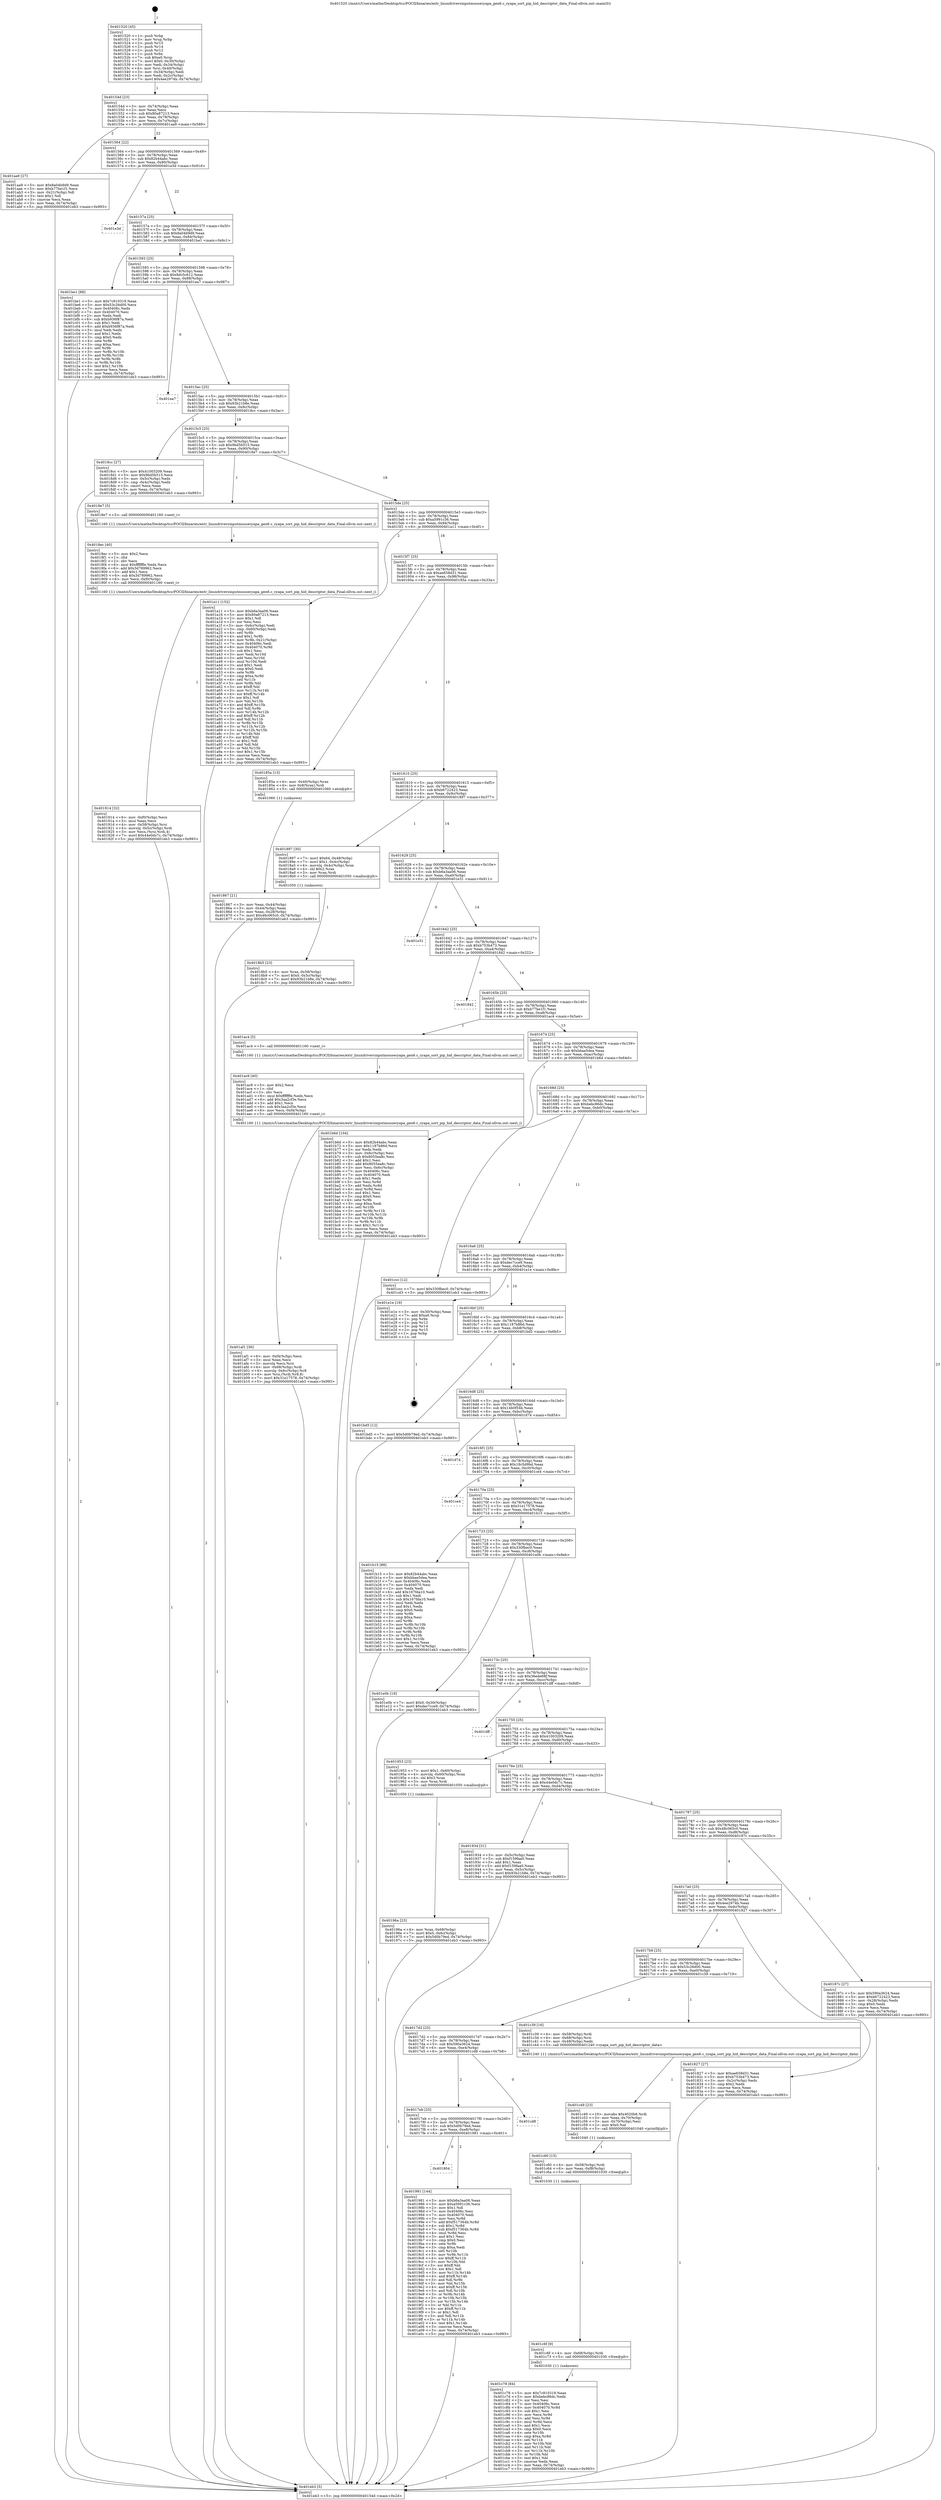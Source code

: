 digraph "0x401520" {
  label = "0x401520 (/mnt/c/Users/mathe/Desktop/tcc/POCII/binaries/extr_linuxdriversinputmousecyapa_gen6.c_cyapa_sort_pip_hid_descriptor_data_Final-ollvm.out::main(0))"
  labelloc = "t"
  node[shape=record]

  Entry [label="",width=0.3,height=0.3,shape=circle,fillcolor=black,style=filled]
  "0x40154d" [label="{
     0x40154d [23]\l
     | [instrs]\l
     &nbsp;&nbsp;0x40154d \<+3\>: mov -0x74(%rbp),%eax\l
     &nbsp;&nbsp;0x401550 \<+2\>: mov %eax,%ecx\l
     &nbsp;&nbsp;0x401552 \<+6\>: sub $0x80a87213,%ecx\l
     &nbsp;&nbsp;0x401558 \<+3\>: mov %eax,-0x78(%rbp)\l
     &nbsp;&nbsp;0x40155b \<+3\>: mov %ecx,-0x7c(%rbp)\l
     &nbsp;&nbsp;0x40155e \<+6\>: je 0000000000401aa9 \<main+0x589\>\l
  }"]
  "0x401aa9" [label="{
     0x401aa9 [27]\l
     | [instrs]\l
     &nbsp;&nbsp;0x401aa9 \<+5\>: mov $0x8a04b9d9,%eax\l
     &nbsp;&nbsp;0x401aae \<+5\>: mov $0xb77be1f1,%ecx\l
     &nbsp;&nbsp;0x401ab3 \<+3\>: mov -0x21(%rbp),%dl\l
     &nbsp;&nbsp;0x401ab6 \<+3\>: test $0x1,%dl\l
     &nbsp;&nbsp;0x401ab9 \<+3\>: cmovne %ecx,%eax\l
     &nbsp;&nbsp;0x401abc \<+3\>: mov %eax,-0x74(%rbp)\l
     &nbsp;&nbsp;0x401abf \<+5\>: jmp 0000000000401eb3 \<main+0x993\>\l
  }"]
  "0x401564" [label="{
     0x401564 [22]\l
     | [instrs]\l
     &nbsp;&nbsp;0x401564 \<+5\>: jmp 0000000000401569 \<main+0x49\>\l
     &nbsp;&nbsp;0x401569 \<+3\>: mov -0x78(%rbp),%eax\l
     &nbsp;&nbsp;0x40156c \<+5\>: sub $0x82b44abc,%eax\l
     &nbsp;&nbsp;0x401571 \<+3\>: mov %eax,-0x80(%rbp)\l
     &nbsp;&nbsp;0x401574 \<+6\>: je 0000000000401e3d \<main+0x91d\>\l
  }"]
  Exit [label="",width=0.3,height=0.3,shape=circle,fillcolor=black,style=filled,peripheries=2]
  "0x401e3d" [label="{
     0x401e3d\l
  }", style=dashed]
  "0x40157a" [label="{
     0x40157a [25]\l
     | [instrs]\l
     &nbsp;&nbsp;0x40157a \<+5\>: jmp 000000000040157f \<main+0x5f\>\l
     &nbsp;&nbsp;0x40157f \<+3\>: mov -0x78(%rbp),%eax\l
     &nbsp;&nbsp;0x401582 \<+5\>: sub $0x8a04b9d9,%eax\l
     &nbsp;&nbsp;0x401587 \<+6\>: mov %eax,-0x84(%rbp)\l
     &nbsp;&nbsp;0x40158d \<+6\>: je 0000000000401be1 \<main+0x6c1\>\l
  }"]
  "0x401c78" [label="{
     0x401c78 [84]\l
     | [instrs]\l
     &nbsp;&nbsp;0x401c78 \<+5\>: mov $0x7c910319,%eax\l
     &nbsp;&nbsp;0x401c7d \<+5\>: mov $0xbebc86dc,%edx\l
     &nbsp;&nbsp;0x401c82 \<+2\>: xor %esi,%esi\l
     &nbsp;&nbsp;0x401c84 \<+7\>: mov 0x40406c,%ecx\l
     &nbsp;&nbsp;0x401c8b \<+8\>: mov 0x404070,%r8d\l
     &nbsp;&nbsp;0x401c93 \<+3\>: sub $0x1,%esi\l
     &nbsp;&nbsp;0x401c96 \<+3\>: mov %ecx,%r9d\l
     &nbsp;&nbsp;0x401c99 \<+3\>: add %esi,%r9d\l
     &nbsp;&nbsp;0x401c9c \<+4\>: imul %r9d,%ecx\l
     &nbsp;&nbsp;0x401ca0 \<+3\>: and $0x1,%ecx\l
     &nbsp;&nbsp;0x401ca3 \<+3\>: cmp $0x0,%ecx\l
     &nbsp;&nbsp;0x401ca6 \<+4\>: sete %r10b\l
     &nbsp;&nbsp;0x401caa \<+4\>: cmp $0xa,%r8d\l
     &nbsp;&nbsp;0x401cae \<+4\>: setl %r11b\l
     &nbsp;&nbsp;0x401cb2 \<+3\>: mov %r10b,%bl\l
     &nbsp;&nbsp;0x401cb5 \<+3\>: and %r11b,%bl\l
     &nbsp;&nbsp;0x401cb8 \<+3\>: xor %r11b,%r10b\l
     &nbsp;&nbsp;0x401cbb \<+3\>: or %r10b,%bl\l
     &nbsp;&nbsp;0x401cbe \<+3\>: test $0x1,%bl\l
     &nbsp;&nbsp;0x401cc1 \<+3\>: cmovne %edx,%eax\l
     &nbsp;&nbsp;0x401cc4 \<+3\>: mov %eax,-0x74(%rbp)\l
     &nbsp;&nbsp;0x401cc7 \<+5\>: jmp 0000000000401eb3 \<main+0x993\>\l
  }"]
  "0x401be1" [label="{
     0x401be1 [88]\l
     | [instrs]\l
     &nbsp;&nbsp;0x401be1 \<+5\>: mov $0x7c910319,%eax\l
     &nbsp;&nbsp;0x401be6 \<+5\>: mov $0x53c26d00,%ecx\l
     &nbsp;&nbsp;0x401beb \<+7\>: mov 0x40406c,%edx\l
     &nbsp;&nbsp;0x401bf2 \<+7\>: mov 0x404070,%esi\l
     &nbsp;&nbsp;0x401bf9 \<+2\>: mov %edx,%edi\l
     &nbsp;&nbsp;0x401bfb \<+6\>: sub $0xb936f87a,%edi\l
     &nbsp;&nbsp;0x401c01 \<+3\>: sub $0x1,%edi\l
     &nbsp;&nbsp;0x401c04 \<+6\>: add $0xb936f87a,%edi\l
     &nbsp;&nbsp;0x401c0a \<+3\>: imul %edi,%edx\l
     &nbsp;&nbsp;0x401c0d \<+3\>: and $0x1,%edx\l
     &nbsp;&nbsp;0x401c10 \<+3\>: cmp $0x0,%edx\l
     &nbsp;&nbsp;0x401c13 \<+4\>: sete %r8b\l
     &nbsp;&nbsp;0x401c17 \<+3\>: cmp $0xa,%esi\l
     &nbsp;&nbsp;0x401c1a \<+4\>: setl %r9b\l
     &nbsp;&nbsp;0x401c1e \<+3\>: mov %r8b,%r10b\l
     &nbsp;&nbsp;0x401c21 \<+3\>: and %r9b,%r10b\l
     &nbsp;&nbsp;0x401c24 \<+3\>: xor %r9b,%r8b\l
     &nbsp;&nbsp;0x401c27 \<+3\>: or %r8b,%r10b\l
     &nbsp;&nbsp;0x401c2a \<+4\>: test $0x1,%r10b\l
     &nbsp;&nbsp;0x401c2e \<+3\>: cmovne %ecx,%eax\l
     &nbsp;&nbsp;0x401c31 \<+3\>: mov %eax,-0x74(%rbp)\l
     &nbsp;&nbsp;0x401c34 \<+5\>: jmp 0000000000401eb3 \<main+0x993\>\l
  }"]
  "0x401593" [label="{
     0x401593 [25]\l
     | [instrs]\l
     &nbsp;&nbsp;0x401593 \<+5\>: jmp 0000000000401598 \<main+0x78\>\l
     &nbsp;&nbsp;0x401598 \<+3\>: mov -0x78(%rbp),%eax\l
     &nbsp;&nbsp;0x40159b \<+5\>: sub $0x8dc5c612,%eax\l
     &nbsp;&nbsp;0x4015a0 \<+6\>: mov %eax,-0x88(%rbp)\l
     &nbsp;&nbsp;0x4015a6 \<+6\>: je 0000000000401ea7 \<main+0x987\>\l
  }"]
  "0x401c6f" [label="{
     0x401c6f [9]\l
     | [instrs]\l
     &nbsp;&nbsp;0x401c6f \<+4\>: mov -0x68(%rbp),%rdi\l
     &nbsp;&nbsp;0x401c73 \<+5\>: call 0000000000401030 \<free@plt\>\l
     | [calls]\l
     &nbsp;&nbsp;0x401030 \{1\} (unknown)\l
  }"]
  "0x401ea7" [label="{
     0x401ea7\l
  }", style=dashed]
  "0x4015ac" [label="{
     0x4015ac [25]\l
     | [instrs]\l
     &nbsp;&nbsp;0x4015ac \<+5\>: jmp 00000000004015b1 \<main+0x91\>\l
     &nbsp;&nbsp;0x4015b1 \<+3\>: mov -0x78(%rbp),%eax\l
     &nbsp;&nbsp;0x4015b4 \<+5\>: sub $0x93b21b8e,%eax\l
     &nbsp;&nbsp;0x4015b9 \<+6\>: mov %eax,-0x8c(%rbp)\l
     &nbsp;&nbsp;0x4015bf \<+6\>: je 00000000004018cc \<main+0x3ac\>\l
  }"]
  "0x401c60" [label="{
     0x401c60 [15]\l
     | [instrs]\l
     &nbsp;&nbsp;0x401c60 \<+4\>: mov -0x58(%rbp),%rdi\l
     &nbsp;&nbsp;0x401c64 \<+6\>: mov %eax,-0xf8(%rbp)\l
     &nbsp;&nbsp;0x401c6a \<+5\>: call 0000000000401030 \<free@plt\>\l
     | [calls]\l
     &nbsp;&nbsp;0x401030 \{1\} (unknown)\l
  }"]
  "0x4018cc" [label="{
     0x4018cc [27]\l
     | [instrs]\l
     &nbsp;&nbsp;0x4018cc \<+5\>: mov $0x41003209,%eax\l
     &nbsp;&nbsp;0x4018d1 \<+5\>: mov $0x9bd5b515,%ecx\l
     &nbsp;&nbsp;0x4018d6 \<+3\>: mov -0x5c(%rbp),%edx\l
     &nbsp;&nbsp;0x4018d9 \<+3\>: cmp -0x4c(%rbp),%edx\l
     &nbsp;&nbsp;0x4018dc \<+3\>: cmovl %ecx,%eax\l
     &nbsp;&nbsp;0x4018df \<+3\>: mov %eax,-0x74(%rbp)\l
     &nbsp;&nbsp;0x4018e2 \<+5\>: jmp 0000000000401eb3 \<main+0x993\>\l
  }"]
  "0x4015c5" [label="{
     0x4015c5 [25]\l
     | [instrs]\l
     &nbsp;&nbsp;0x4015c5 \<+5\>: jmp 00000000004015ca \<main+0xaa\>\l
     &nbsp;&nbsp;0x4015ca \<+3\>: mov -0x78(%rbp),%eax\l
     &nbsp;&nbsp;0x4015cd \<+5\>: sub $0x9bd5b515,%eax\l
     &nbsp;&nbsp;0x4015d2 \<+6\>: mov %eax,-0x90(%rbp)\l
     &nbsp;&nbsp;0x4015d8 \<+6\>: je 00000000004018e7 \<main+0x3c7\>\l
  }"]
  "0x401c49" [label="{
     0x401c49 [23]\l
     | [instrs]\l
     &nbsp;&nbsp;0x401c49 \<+10\>: movabs $0x4020b6,%rdi\l
     &nbsp;&nbsp;0x401c53 \<+3\>: mov %eax,-0x70(%rbp)\l
     &nbsp;&nbsp;0x401c56 \<+3\>: mov -0x70(%rbp),%esi\l
     &nbsp;&nbsp;0x401c59 \<+2\>: mov $0x0,%al\l
     &nbsp;&nbsp;0x401c5b \<+5\>: call 0000000000401040 \<printf@plt\>\l
     | [calls]\l
     &nbsp;&nbsp;0x401040 \{1\} (unknown)\l
  }"]
  "0x4018e7" [label="{
     0x4018e7 [5]\l
     | [instrs]\l
     &nbsp;&nbsp;0x4018e7 \<+5\>: call 0000000000401160 \<next_i\>\l
     | [calls]\l
     &nbsp;&nbsp;0x401160 \{1\} (/mnt/c/Users/mathe/Desktop/tcc/POCII/binaries/extr_linuxdriversinputmousecyapa_gen6.c_cyapa_sort_pip_hid_descriptor_data_Final-ollvm.out::next_i)\l
  }"]
  "0x4015de" [label="{
     0x4015de [25]\l
     | [instrs]\l
     &nbsp;&nbsp;0x4015de \<+5\>: jmp 00000000004015e3 \<main+0xc3\>\l
     &nbsp;&nbsp;0x4015e3 \<+3\>: mov -0x78(%rbp),%eax\l
     &nbsp;&nbsp;0x4015e6 \<+5\>: sub $0xa5991c36,%eax\l
     &nbsp;&nbsp;0x4015eb \<+6\>: mov %eax,-0x94(%rbp)\l
     &nbsp;&nbsp;0x4015f1 \<+6\>: je 0000000000401a11 \<main+0x4f1\>\l
  }"]
  "0x401af1" [label="{
     0x401af1 [36]\l
     | [instrs]\l
     &nbsp;&nbsp;0x401af1 \<+6\>: mov -0xf4(%rbp),%ecx\l
     &nbsp;&nbsp;0x401af7 \<+3\>: imul %eax,%ecx\l
     &nbsp;&nbsp;0x401afa \<+3\>: movslq %ecx,%rsi\l
     &nbsp;&nbsp;0x401afd \<+4\>: mov -0x68(%rbp),%rdi\l
     &nbsp;&nbsp;0x401b01 \<+4\>: movslq -0x6c(%rbp),%r8\l
     &nbsp;&nbsp;0x401b05 \<+4\>: mov %rsi,(%rdi,%r8,8)\l
     &nbsp;&nbsp;0x401b09 \<+7\>: movl $0x31e17578,-0x74(%rbp)\l
     &nbsp;&nbsp;0x401b10 \<+5\>: jmp 0000000000401eb3 \<main+0x993\>\l
  }"]
  "0x401a11" [label="{
     0x401a11 [152]\l
     | [instrs]\l
     &nbsp;&nbsp;0x401a11 \<+5\>: mov $0xb6a3aa06,%eax\l
     &nbsp;&nbsp;0x401a16 \<+5\>: mov $0x80a87213,%ecx\l
     &nbsp;&nbsp;0x401a1b \<+2\>: mov $0x1,%dl\l
     &nbsp;&nbsp;0x401a1d \<+2\>: xor %esi,%esi\l
     &nbsp;&nbsp;0x401a1f \<+3\>: mov -0x6c(%rbp),%edi\l
     &nbsp;&nbsp;0x401a22 \<+3\>: cmp -0x60(%rbp),%edi\l
     &nbsp;&nbsp;0x401a25 \<+4\>: setl %r8b\l
     &nbsp;&nbsp;0x401a29 \<+4\>: and $0x1,%r8b\l
     &nbsp;&nbsp;0x401a2d \<+4\>: mov %r8b,-0x21(%rbp)\l
     &nbsp;&nbsp;0x401a31 \<+7\>: mov 0x40406c,%edi\l
     &nbsp;&nbsp;0x401a38 \<+8\>: mov 0x404070,%r9d\l
     &nbsp;&nbsp;0x401a40 \<+3\>: sub $0x1,%esi\l
     &nbsp;&nbsp;0x401a43 \<+3\>: mov %edi,%r10d\l
     &nbsp;&nbsp;0x401a46 \<+3\>: add %esi,%r10d\l
     &nbsp;&nbsp;0x401a49 \<+4\>: imul %r10d,%edi\l
     &nbsp;&nbsp;0x401a4d \<+3\>: and $0x1,%edi\l
     &nbsp;&nbsp;0x401a50 \<+3\>: cmp $0x0,%edi\l
     &nbsp;&nbsp;0x401a53 \<+4\>: sete %r8b\l
     &nbsp;&nbsp;0x401a57 \<+4\>: cmp $0xa,%r9d\l
     &nbsp;&nbsp;0x401a5b \<+4\>: setl %r11b\l
     &nbsp;&nbsp;0x401a5f \<+3\>: mov %r8b,%bl\l
     &nbsp;&nbsp;0x401a62 \<+3\>: xor $0xff,%bl\l
     &nbsp;&nbsp;0x401a65 \<+3\>: mov %r11b,%r14b\l
     &nbsp;&nbsp;0x401a68 \<+4\>: xor $0xff,%r14b\l
     &nbsp;&nbsp;0x401a6c \<+3\>: xor $0x1,%dl\l
     &nbsp;&nbsp;0x401a6f \<+3\>: mov %bl,%r15b\l
     &nbsp;&nbsp;0x401a72 \<+4\>: and $0xff,%r15b\l
     &nbsp;&nbsp;0x401a76 \<+3\>: and %dl,%r8b\l
     &nbsp;&nbsp;0x401a79 \<+3\>: mov %r14b,%r12b\l
     &nbsp;&nbsp;0x401a7c \<+4\>: and $0xff,%r12b\l
     &nbsp;&nbsp;0x401a80 \<+3\>: and %dl,%r11b\l
     &nbsp;&nbsp;0x401a83 \<+3\>: or %r8b,%r15b\l
     &nbsp;&nbsp;0x401a86 \<+3\>: or %r11b,%r12b\l
     &nbsp;&nbsp;0x401a89 \<+3\>: xor %r12b,%r15b\l
     &nbsp;&nbsp;0x401a8c \<+3\>: or %r14b,%bl\l
     &nbsp;&nbsp;0x401a8f \<+3\>: xor $0xff,%bl\l
     &nbsp;&nbsp;0x401a92 \<+3\>: or $0x1,%dl\l
     &nbsp;&nbsp;0x401a95 \<+2\>: and %dl,%bl\l
     &nbsp;&nbsp;0x401a97 \<+3\>: or %bl,%r15b\l
     &nbsp;&nbsp;0x401a9a \<+4\>: test $0x1,%r15b\l
     &nbsp;&nbsp;0x401a9e \<+3\>: cmovne %ecx,%eax\l
     &nbsp;&nbsp;0x401aa1 \<+3\>: mov %eax,-0x74(%rbp)\l
     &nbsp;&nbsp;0x401aa4 \<+5\>: jmp 0000000000401eb3 \<main+0x993\>\l
  }"]
  "0x4015f7" [label="{
     0x4015f7 [25]\l
     | [instrs]\l
     &nbsp;&nbsp;0x4015f7 \<+5\>: jmp 00000000004015fc \<main+0xdc\>\l
     &nbsp;&nbsp;0x4015fc \<+3\>: mov -0x78(%rbp),%eax\l
     &nbsp;&nbsp;0x4015ff \<+5\>: sub $0xae658d31,%eax\l
     &nbsp;&nbsp;0x401604 \<+6\>: mov %eax,-0x98(%rbp)\l
     &nbsp;&nbsp;0x40160a \<+6\>: je 000000000040185a \<main+0x33a\>\l
  }"]
  "0x401ac9" [label="{
     0x401ac9 [40]\l
     | [instrs]\l
     &nbsp;&nbsp;0x401ac9 \<+5\>: mov $0x2,%ecx\l
     &nbsp;&nbsp;0x401ace \<+1\>: cltd\l
     &nbsp;&nbsp;0x401acf \<+2\>: idiv %ecx\l
     &nbsp;&nbsp;0x401ad1 \<+6\>: imul $0xfffffffe,%edx,%ecx\l
     &nbsp;&nbsp;0x401ad7 \<+6\>: add $0x3aa2cf3e,%ecx\l
     &nbsp;&nbsp;0x401add \<+3\>: add $0x1,%ecx\l
     &nbsp;&nbsp;0x401ae0 \<+6\>: sub $0x3aa2cf3e,%ecx\l
     &nbsp;&nbsp;0x401ae6 \<+6\>: mov %ecx,-0xf4(%rbp)\l
     &nbsp;&nbsp;0x401aec \<+5\>: call 0000000000401160 \<next_i\>\l
     | [calls]\l
     &nbsp;&nbsp;0x401160 \{1\} (/mnt/c/Users/mathe/Desktop/tcc/POCII/binaries/extr_linuxdriversinputmousecyapa_gen6.c_cyapa_sort_pip_hid_descriptor_data_Final-ollvm.out::next_i)\l
  }"]
  "0x40185a" [label="{
     0x40185a [13]\l
     | [instrs]\l
     &nbsp;&nbsp;0x40185a \<+4\>: mov -0x40(%rbp),%rax\l
     &nbsp;&nbsp;0x40185e \<+4\>: mov 0x8(%rax),%rdi\l
     &nbsp;&nbsp;0x401862 \<+5\>: call 0000000000401060 \<atoi@plt\>\l
     | [calls]\l
     &nbsp;&nbsp;0x401060 \{1\} (unknown)\l
  }"]
  "0x401610" [label="{
     0x401610 [25]\l
     | [instrs]\l
     &nbsp;&nbsp;0x401610 \<+5\>: jmp 0000000000401615 \<main+0xf5\>\l
     &nbsp;&nbsp;0x401615 \<+3\>: mov -0x78(%rbp),%eax\l
     &nbsp;&nbsp;0x401618 \<+5\>: sub $0xb6722423,%eax\l
     &nbsp;&nbsp;0x40161d \<+6\>: mov %eax,-0x9c(%rbp)\l
     &nbsp;&nbsp;0x401623 \<+6\>: je 0000000000401897 \<main+0x377\>\l
  }"]
  "0x401804" [label="{
     0x401804\l
  }", style=dashed]
  "0x401897" [label="{
     0x401897 [30]\l
     | [instrs]\l
     &nbsp;&nbsp;0x401897 \<+7\>: movl $0x64,-0x48(%rbp)\l
     &nbsp;&nbsp;0x40189e \<+7\>: movl $0x1,-0x4c(%rbp)\l
     &nbsp;&nbsp;0x4018a5 \<+4\>: movslq -0x4c(%rbp),%rax\l
     &nbsp;&nbsp;0x4018a9 \<+4\>: shl $0x2,%rax\l
     &nbsp;&nbsp;0x4018ad \<+3\>: mov %rax,%rdi\l
     &nbsp;&nbsp;0x4018b0 \<+5\>: call 0000000000401050 \<malloc@plt\>\l
     | [calls]\l
     &nbsp;&nbsp;0x401050 \{1\} (unknown)\l
  }"]
  "0x401629" [label="{
     0x401629 [25]\l
     | [instrs]\l
     &nbsp;&nbsp;0x401629 \<+5\>: jmp 000000000040162e \<main+0x10e\>\l
     &nbsp;&nbsp;0x40162e \<+3\>: mov -0x78(%rbp),%eax\l
     &nbsp;&nbsp;0x401631 \<+5\>: sub $0xb6a3aa06,%eax\l
     &nbsp;&nbsp;0x401636 \<+6\>: mov %eax,-0xa0(%rbp)\l
     &nbsp;&nbsp;0x40163c \<+6\>: je 0000000000401e31 \<main+0x911\>\l
  }"]
  "0x401981" [label="{
     0x401981 [144]\l
     | [instrs]\l
     &nbsp;&nbsp;0x401981 \<+5\>: mov $0xb6a3aa06,%eax\l
     &nbsp;&nbsp;0x401986 \<+5\>: mov $0xa5991c36,%ecx\l
     &nbsp;&nbsp;0x40198b \<+2\>: mov $0x1,%dl\l
     &nbsp;&nbsp;0x40198d \<+7\>: mov 0x40406c,%esi\l
     &nbsp;&nbsp;0x401994 \<+7\>: mov 0x404070,%edi\l
     &nbsp;&nbsp;0x40199b \<+3\>: mov %esi,%r8d\l
     &nbsp;&nbsp;0x40199e \<+7\>: add $0xf517364b,%r8d\l
     &nbsp;&nbsp;0x4019a5 \<+4\>: sub $0x1,%r8d\l
     &nbsp;&nbsp;0x4019a9 \<+7\>: sub $0xf517364b,%r8d\l
     &nbsp;&nbsp;0x4019b0 \<+4\>: imul %r8d,%esi\l
     &nbsp;&nbsp;0x4019b4 \<+3\>: and $0x1,%esi\l
     &nbsp;&nbsp;0x4019b7 \<+3\>: cmp $0x0,%esi\l
     &nbsp;&nbsp;0x4019ba \<+4\>: sete %r9b\l
     &nbsp;&nbsp;0x4019be \<+3\>: cmp $0xa,%edi\l
     &nbsp;&nbsp;0x4019c1 \<+4\>: setl %r10b\l
     &nbsp;&nbsp;0x4019c5 \<+3\>: mov %r9b,%r11b\l
     &nbsp;&nbsp;0x4019c8 \<+4\>: xor $0xff,%r11b\l
     &nbsp;&nbsp;0x4019cc \<+3\>: mov %r10b,%bl\l
     &nbsp;&nbsp;0x4019cf \<+3\>: xor $0xff,%bl\l
     &nbsp;&nbsp;0x4019d2 \<+3\>: xor $0x1,%dl\l
     &nbsp;&nbsp;0x4019d5 \<+3\>: mov %r11b,%r14b\l
     &nbsp;&nbsp;0x4019d8 \<+4\>: and $0xff,%r14b\l
     &nbsp;&nbsp;0x4019dc \<+3\>: and %dl,%r9b\l
     &nbsp;&nbsp;0x4019df \<+3\>: mov %bl,%r15b\l
     &nbsp;&nbsp;0x4019e2 \<+4\>: and $0xff,%r15b\l
     &nbsp;&nbsp;0x4019e6 \<+3\>: and %dl,%r10b\l
     &nbsp;&nbsp;0x4019e9 \<+3\>: or %r9b,%r14b\l
     &nbsp;&nbsp;0x4019ec \<+3\>: or %r10b,%r15b\l
     &nbsp;&nbsp;0x4019ef \<+3\>: xor %r15b,%r14b\l
     &nbsp;&nbsp;0x4019f2 \<+3\>: or %bl,%r11b\l
     &nbsp;&nbsp;0x4019f5 \<+4\>: xor $0xff,%r11b\l
     &nbsp;&nbsp;0x4019f9 \<+3\>: or $0x1,%dl\l
     &nbsp;&nbsp;0x4019fc \<+3\>: and %dl,%r11b\l
     &nbsp;&nbsp;0x4019ff \<+3\>: or %r11b,%r14b\l
     &nbsp;&nbsp;0x401a02 \<+4\>: test $0x1,%r14b\l
     &nbsp;&nbsp;0x401a06 \<+3\>: cmovne %ecx,%eax\l
     &nbsp;&nbsp;0x401a09 \<+3\>: mov %eax,-0x74(%rbp)\l
     &nbsp;&nbsp;0x401a0c \<+5\>: jmp 0000000000401eb3 \<main+0x993\>\l
  }"]
  "0x401e31" [label="{
     0x401e31\l
  }", style=dashed]
  "0x401642" [label="{
     0x401642 [25]\l
     | [instrs]\l
     &nbsp;&nbsp;0x401642 \<+5\>: jmp 0000000000401647 \<main+0x127\>\l
     &nbsp;&nbsp;0x401647 \<+3\>: mov -0x78(%rbp),%eax\l
     &nbsp;&nbsp;0x40164a \<+5\>: sub $0xb753b473,%eax\l
     &nbsp;&nbsp;0x40164f \<+6\>: mov %eax,-0xa4(%rbp)\l
     &nbsp;&nbsp;0x401655 \<+6\>: je 0000000000401842 \<main+0x322\>\l
  }"]
  "0x4017eb" [label="{
     0x4017eb [25]\l
     | [instrs]\l
     &nbsp;&nbsp;0x4017eb \<+5\>: jmp 00000000004017f0 \<main+0x2d0\>\l
     &nbsp;&nbsp;0x4017f0 \<+3\>: mov -0x78(%rbp),%eax\l
     &nbsp;&nbsp;0x4017f3 \<+5\>: sub $0x5d0b79ed,%eax\l
     &nbsp;&nbsp;0x4017f8 \<+6\>: mov %eax,-0xe8(%rbp)\l
     &nbsp;&nbsp;0x4017fe \<+6\>: je 0000000000401981 \<main+0x461\>\l
  }"]
  "0x401842" [label="{
     0x401842\l
  }", style=dashed]
  "0x40165b" [label="{
     0x40165b [25]\l
     | [instrs]\l
     &nbsp;&nbsp;0x40165b \<+5\>: jmp 0000000000401660 \<main+0x140\>\l
     &nbsp;&nbsp;0x401660 \<+3\>: mov -0x78(%rbp),%eax\l
     &nbsp;&nbsp;0x401663 \<+5\>: sub $0xb77be1f1,%eax\l
     &nbsp;&nbsp;0x401668 \<+6\>: mov %eax,-0xa8(%rbp)\l
     &nbsp;&nbsp;0x40166e \<+6\>: je 0000000000401ac4 \<main+0x5a4\>\l
  }"]
  "0x401cd8" [label="{
     0x401cd8\l
  }", style=dashed]
  "0x401ac4" [label="{
     0x401ac4 [5]\l
     | [instrs]\l
     &nbsp;&nbsp;0x401ac4 \<+5\>: call 0000000000401160 \<next_i\>\l
     | [calls]\l
     &nbsp;&nbsp;0x401160 \{1\} (/mnt/c/Users/mathe/Desktop/tcc/POCII/binaries/extr_linuxdriversinputmousecyapa_gen6.c_cyapa_sort_pip_hid_descriptor_data_Final-ollvm.out::next_i)\l
  }"]
  "0x401674" [label="{
     0x401674 [25]\l
     | [instrs]\l
     &nbsp;&nbsp;0x401674 \<+5\>: jmp 0000000000401679 \<main+0x159\>\l
     &nbsp;&nbsp;0x401679 \<+3\>: mov -0x78(%rbp),%eax\l
     &nbsp;&nbsp;0x40167c \<+5\>: sub $0xbbae5dea,%eax\l
     &nbsp;&nbsp;0x401681 \<+6\>: mov %eax,-0xac(%rbp)\l
     &nbsp;&nbsp;0x401687 \<+6\>: je 0000000000401b6d \<main+0x64d\>\l
  }"]
  "0x4017d2" [label="{
     0x4017d2 [25]\l
     | [instrs]\l
     &nbsp;&nbsp;0x4017d2 \<+5\>: jmp 00000000004017d7 \<main+0x2b7\>\l
     &nbsp;&nbsp;0x4017d7 \<+3\>: mov -0x78(%rbp),%eax\l
     &nbsp;&nbsp;0x4017da \<+5\>: sub $0x590a3624,%eax\l
     &nbsp;&nbsp;0x4017df \<+6\>: mov %eax,-0xe4(%rbp)\l
     &nbsp;&nbsp;0x4017e5 \<+6\>: je 0000000000401cd8 \<main+0x7b8\>\l
  }"]
  "0x401b6d" [label="{
     0x401b6d [104]\l
     | [instrs]\l
     &nbsp;&nbsp;0x401b6d \<+5\>: mov $0x82b44abc,%eax\l
     &nbsp;&nbsp;0x401b72 \<+5\>: mov $0x1187b86d,%ecx\l
     &nbsp;&nbsp;0x401b77 \<+2\>: xor %edx,%edx\l
     &nbsp;&nbsp;0x401b79 \<+3\>: mov -0x6c(%rbp),%esi\l
     &nbsp;&nbsp;0x401b7c \<+6\>: sub $0x8055ea8c,%esi\l
     &nbsp;&nbsp;0x401b82 \<+3\>: add $0x1,%esi\l
     &nbsp;&nbsp;0x401b85 \<+6\>: add $0x8055ea8c,%esi\l
     &nbsp;&nbsp;0x401b8b \<+3\>: mov %esi,-0x6c(%rbp)\l
     &nbsp;&nbsp;0x401b8e \<+7\>: mov 0x40406c,%esi\l
     &nbsp;&nbsp;0x401b95 \<+7\>: mov 0x404070,%edi\l
     &nbsp;&nbsp;0x401b9c \<+3\>: sub $0x1,%edx\l
     &nbsp;&nbsp;0x401b9f \<+3\>: mov %esi,%r8d\l
     &nbsp;&nbsp;0x401ba2 \<+3\>: add %edx,%r8d\l
     &nbsp;&nbsp;0x401ba5 \<+4\>: imul %r8d,%esi\l
     &nbsp;&nbsp;0x401ba9 \<+3\>: and $0x1,%esi\l
     &nbsp;&nbsp;0x401bac \<+3\>: cmp $0x0,%esi\l
     &nbsp;&nbsp;0x401baf \<+4\>: sete %r9b\l
     &nbsp;&nbsp;0x401bb3 \<+3\>: cmp $0xa,%edi\l
     &nbsp;&nbsp;0x401bb6 \<+4\>: setl %r10b\l
     &nbsp;&nbsp;0x401bba \<+3\>: mov %r9b,%r11b\l
     &nbsp;&nbsp;0x401bbd \<+3\>: and %r10b,%r11b\l
     &nbsp;&nbsp;0x401bc0 \<+3\>: xor %r10b,%r9b\l
     &nbsp;&nbsp;0x401bc3 \<+3\>: or %r9b,%r11b\l
     &nbsp;&nbsp;0x401bc6 \<+4\>: test $0x1,%r11b\l
     &nbsp;&nbsp;0x401bca \<+3\>: cmovne %ecx,%eax\l
     &nbsp;&nbsp;0x401bcd \<+3\>: mov %eax,-0x74(%rbp)\l
     &nbsp;&nbsp;0x401bd0 \<+5\>: jmp 0000000000401eb3 \<main+0x993\>\l
  }"]
  "0x40168d" [label="{
     0x40168d [25]\l
     | [instrs]\l
     &nbsp;&nbsp;0x40168d \<+5\>: jmp 0000000000401692 \<main+0x172\>\l
     &nbsp;&nbsp;0x401692 \<+3\>: mov -0x78(%rbp),%eax\l
     &nbsp;&nbsp;0x401695 \<+5\>: sub $0xbebc86dc,%eax\l
     &nbsp;&nbsp;0x40169a \<+6\>: mov %eax,-0xb0(%rbp)\l
     &nbsp;&nbsp;0x4016a0 \<+6\>: je 0000000000401ccc \<main+0x7ac\>\l
  }"]
  "0x401c39" [label="{
     0x401c39 [16]\l
     | [instrs]\l
     &nbsp;&nbsp;0x401c39 \<+4\>: mov -0x58(%rbp),%rdi\l
     &nbsp;&nbsp;0x401c3d \<+4\>: mov -0x68(%rbp),%rsi\l
     &nbsp;&nbsp;0x401c41 \<+3\>: mov -0x48(%rbp),%edx\l
     &nbsp;&nbsp;0x401c44 \<+5\>: call 0000000000401240 \<cyapa_sort_pip_hid_descriptor_data\>\l
     | [calls]\l
     &nbsp;&nbsp;0x401240 \{1\} (/mnt/c/Users/mathe/Desktop/tcc/POCII/binaries/extr_linuxdriversinputmousecyapa_gen6.c_cyapa_sort_pip_hid_descriptor_data_Final-ollvm.out::cyapa_sort_pip_hid_descriptor_data)\l
  }"]
  "0x401ccc" [label="{
     0x401ccc [12]\l
     | [instrs]\l
     &nbsp;&nbsp;0x401ccc \<+7\>: movl $0x330fbec0,-0x74(%rbp)\l
     &nbsp;&nbsp;0x401cd3 \<+5\>: jmp 0000000000401eb3 \<main+0x993\>\l
  }"]
  "0x4016a6" [label="{
     0x4016a6 [25]\l
     | [instrs]\l
     &nbsp;&nbsp;0x4016a6 \<+5\>: jmp 00000000004016ab \<main+0x18b\>\l
     &nbsp;&nbsp;0x4016ab \<+3\>: mov -0x78(%rbp),%eax\l
     &nbsp;&nbsp;0x4016ae \<+5\>: sub $0xdec7cce9,%eax\l
     &nbsp;&nbsp;0x4016b3 \<+6\>: mov %eax,-0xb4(%rbp)\l
     &nbsp;&nbsp;0x4016b9 \<+6\>: je 0000000000401e1e \<main+0x8fe\>\l
  }"]
  "0x40196a" [label="{
     0x40196a [23]\l
     | [instrs]\l
     &nbsp;&nbsp;0x40196a \<+4\>: mov %rax,-0x68(%rbp)\l
     &nbsp;&nbsp;0x40196e \<+7\>: movl $0x0,-0x6c(%rbp)\l
     &nbsp;&nbsp;0x401975 \<+7\>: movl $0x5d0b79ed,-0x74(%rbp)\l
     &nbsp;&nbsp;0x40197c \<+5\>: jmp 0000000000401eb3 \<main+0x993\>\l
  }"]
  "0x401e1e" [label="{
     0x401e1e [19]\l
     | [instrs]\l
     &nbsp;&nbsp;0x401e1e \<+3\>: mov -0x30(%rbp),%eax\l
     &nbsp;&nbsp;0x401e21 \<+7\>: add $0xe0,%rsp\l
     &nbsp;&nbsp;0x401e28 \<+1\>: pop %rbx\l
     &nbsp;&nbsp;0x401e29 \<+2\>: pop %r12\l
     &nbsp;&nbsp;0x401e2b \<+2\>: pop %r14\l
     &nbsp;&nbsp;0x401e2d \<+2\>: pop %r15\l
     &nbsp;&nbsp;0x401e2f \<+1\>: pop %rbp\l
     &nbsp;&nbsp;0x401e30 \<+1\>: ret\l
  }"]
  "0x4016bf" [label="{
     0x4016bf [25]\l
     | [instrs]\l
     &nbsp;&nbsp;0x4016bf \<+5\>: jmp 00000000004016c4 \<main+0x1a4\>\l
     &nbsp;&nbsp;0x4016c4 \<+3\>: mov -0x78(%rbp),%eax\l
     &nbsp;&nbsp;0x4016c7 \<+5\>: sub $0x1187b86d,%eax\l
     &nbsp;&nbsp;0x4016cc \<+6\>: mov %eax,-0xb8(%rbp)\l
     &nbsp;&nbsp;0x4016d2 \<+6\>: je 0000000000401bd5 \<main+0x6b5\>\l
  }"]
  "0x401914" [label="{
     0x401914 [32]\l
     | [instrs]\l
     &nbsp;&nbsp;0x401914 \<+6\>: mov -0xf0(%rbp),%ecx\l
     &nbsp;&nbsp;0x40191a \<+3\>: imul %eax,%ecx\l
     &nbsp;&nbsp;0x40191d \<+4\>: mov -0x58(%rbp),%rsi\l
     &nbsp;&nbsp;0x401921 \<+4\>: movslq -0x5c(%rbp),%rdi\l
     &nbsp;&nbsp;0x401925 \<+3\>: mov %ecx,(%rsi,%rdi,4)\l
     &nbsp;&nbsp;0x401928 \<+7\>: movl $0x44e0dc7c,-0x74(%rbp)\l
     &nbsp;&nbsp;0x40192f \<+5\>: jmp 0000000000401eb3 \<main+0x993\>\l
  }"]
  "0x401bd5" [label="{
     0x401bd5 [12]\l
     | [instrs]\l
     &nbsp;&nbsp;0x401bd5 \<+7\>: movl $0x5d0b79ed,-0x74(%rbp)\l
     &nbsp;&nbsp;0x401bdc \<+5\>: jmp 0000000000401eb3 \<main+0x993\>\l
  }"]
  "0x4016d8" [label="{
     0x4016d8 [25]\l
     | [instrs]\l
     &nbsp;&nbsp;0x4016d8 \<+5\>: jmp 00000000004016dd \<main+0x1bd\>\l
     &nbsp;&nbsp;0x4016dd \<+3\>: mov -0x78(%rbp),%eax\l
     &nbsp;&nbsp;0x4016e0 \<+5\>: sub $0x14b0f54b,%eax\l
     &nbsp;&nbsp;0x4016e5 \<+6\>: mov %eax,-0xbc(%rbp)\l
     &nbsp;&nbsp;0x4016eb \<+6\>: je 0000000000401d74 \<main+0x854\>\l
  }"]
  "0x4018ec" [label="{
     0x4018ec [40]\l
     | [instrs]\l
     &nbsp;&nbsp;0x4018ec \<+5\>: mov $0x2,%ecx\l
     &nbsp;&nbsp;0x4018f1 \<+1\>: cltd\l
     &nbsp;&nbsp;0x4018f2 \<+2\>: idiv %ecx\l
     &nbsp;&nbsp;0x4018f4 \<+6\>: imul $0xfffffffe,%edx,%ecx\l
     &nbsp;&nbsp;0x4018fa \<+6\>: add $0x3d789962,%ecx\l
     &nbsp;&nbsp;0x401900 \<+3\>: add $0x1,%ecx\l
     &nbsp;&nbsp;0x401903 \<+6\>: sub $0x3d789962,%ecx\l
     &nbsp;&nbsp;0x401909 \<+6\>: mov %ecx,-0xf0(%rbp)\l
     &nbsp;&nbsp;0x40190f \<+5\>: call 0000000000401160 \<next_i\>\l
     | [calls]\l
     &nbsp;&nbsp;0x401160 \{1\} (/mnt/c/Users/mathe/Desktop/tcc/POCII/binaries/extr_linuxdriversinputmousecyapa_gen6.c_cyapa_sort_pip_hid_descriptor_data_Final-ollvm.out::next_i)\l
  }"]
  "0x401d74" [label="{
     0x401d74\l
  }", style=dashed]
  "0x4016f1" [label="{
     0x4016f1 [25]\l
     | [instrs]\l
     &nbsp;&nbsp;0x4016f1 \<+5\>: jmp 00000000004016f6 \<main+0x1d6\>\l
     &nbsp;&nbsp;0x4016f6 \<+3\>: mov -0x78(%rbp),%eax\l
     &nbsp;&nbsp;0x4016f9 \<+5\>: sub $0x18c5d9bd,%eax\l
     &nbsp;&nbsp;0x4016fe \<+6\>: mov %eax,-0xc0(%rbp)\l
     &nbsp;&nbsp;0x401704 \<+6\>: je 0000000000401ce4 \<main+0x7c4\>\l
  }"]
  "0x4018b5" [label="{
     0x4018b5 [23]\l
     | [instrs]\l
     &nbsp;&nbsp;0x4018b5 \<+4\>: mov %rax,-0x58(%rbp)\l
     &nbsp;&nbsp;0x4018b9 \<+7\>: movl $0x0,-0x5c(%rbp)\l
     &nbsp;&nbsp;0x4018c0 \<+7\>: movl $0x93b21b8e,-0x74(%rbp)\l
     &nbsp;&nbsp;0x4018c7 \<+5\>: jmp 0000000000401eb3 \<main+0x993\>\l
  }"]
  "0x401ce4" [label="{
     0x401ce4\l
  }", style=dashed]
  "0x40170a" [label="{
     0x40170a [25]\l
     | [instrs]\l
     &nbsp;&nbsp;0x40170a \<+5\>: jmp 000000000040170f \<main+0x1ef\>\l
     &nbsp;&nbsp;0x40170f \<+3\>: mov -0x78(%rbp),%eax\l
     &nbsp;&nbsp;0x401712 \<+5\>: sub $0x31e17578,%eax\l
     &nbsp;&nbsp;0x401717 \<+6\>: mov %eax,-0xc4(%rbp)\l
     &nbsp;&nbsp;0x40171d \<+6\>: je 0000000000401b15 \<main+0x5f5\>\l
  }"]
  "0x401867" [label="{
     0x401867 [21]\l
     | [instrs]\l
     &nbsp;&nbsp;0x401867 \<+3\>: mov %eax,-0x44(%rbp)\l
     &nbsp;&nbsp;0x40186a \<+3\>: mov -0x44(%rbp),%eax\l
     &nbsp;&nbsp;0x40186d \<+3\>: mov %eax,-0x28(%rbp)\l
     &nbsp;&nbsp;0x401870 \<+7\>: movl $0x48c065c0,-0x74(%rbp)\l
     &nbsp;&nbsp;0x401877 \<+5\>: jmp 0000000000401eb3 \<main+0x993\>\l
  }"]
  "0x401b15" [label="{
     0x401b15 [88]\l
     | [instrs]\l
     &nbsp;&nbsp;0x401b15 \<+5\>: mov $0x82b44abc,%eax\l
     &nbsp;&nbsp;0x401b1a \<+5\>: mov $0xbbae5dea,%ecx\l
     &nbsp;&nbsp;0x401b1f \<+7\>: mov 0x40406c,%edx\l
     &nbsp;&nbsp;0x401b26 \<+7\>: mov 0x404070,%esi\l
     &nbsp;&nbsp;0x401b2d \<+2\>: mov %edx,%edi\l
     &nbsp;&nbsp;0x401b2f \<+6\>: add $0x167fda10,%edi\l
     &nbsp;&nbsp;0x401b35 \<+3\>: sub $0x1,%edi\l
     &nbsp;&nbsp;0x401b38 \<+6\>: sub $0x167fda10,%edi\l
     &nbsp;&nbsp;0x401b3e \<+3\>: imul %edi,%edx\l
     &nbsp;&nbsp;0x401b41 \<+3\>: and $0x1,%edx\l
     &nbsp;&nbsp;0x401b44 \<+3\>: cmp $0x0,%edx\l
     &nbsp;&nbsp;0x401b47 \<+4\>: sete %r8b\l
     &nbsp;&nbsp;0x401b4b \<+3\>: cmp $0xa,%esi\l
     &nbsp;&nbsp;0x401b4e \<+4\>: setl %r9b\l
     &nbsp;&nbsp;0x401b52 \<+3\>: mov %r8b,%r10b\l
     &nbsp;&nbsp;0x401b55 \<+3\>: and %r9b,%r10b\l
     &nbsp;&nbsp;0x401b58 \<+3\>: xor %r9b,%r8b\l
     &nbsp;&nbsp;0x401b5b \<+3\>: or %r8b,%r10b\l
     &nbsp;&nbsp;0x401b5e \<+4\>: test $0x1,%r10b\l
     &nbsp;&nbsp;0x401b62 \<+3\>: cmovne %ecx,%eax\l
     &nbsp;&nbsp;0x401b65 \<+3\>: mov %eax,-0x74(%rbp)\l
     &nbsp;&nbsp;0x401b68 \<+5\>: jmp 0000000000401eb3 \<main+0x993\>\l
  }"]
  "0x401723" [label="{
     0x401723 [25]\l
     | [instrs]\l
     &nbsp;&nbsp;0x401723 \<+5\>: jmp 0000000000401728 \<main+0x208\>\l
     &nbsp;&nbsp;0x401728 \<+3\>: mov -0x78(%rbp),%eax\l
     &nbsp;&nbsp;0x40172b \<+5\>: sub $0x330fbec0,%eax\l
     &nbsp;&nbsp;0x401730 \<+6\>: mov %eax,-0xc8(%rbp)\l
     &nbsp;&nbsp;0x401736 \<+6\>: je 0000000000401e0b \<main+0x8eb\>\l
  }"]
  "0x401520" [label="{
     0x401520 [45]\l
     | [instrs]\l
     &nbsp;&nbsp;0x401520 \<+1\>: push %rbp\l
     &nbsp;&nbsp;0x401521 \<+3\>: mov %rsp,%rbp\l
     &nbsp;&nbsp;0x401524 \<+2\>: push %r15\l
     &nbsp;&nbsp;0x401526 \<+2\>: push %r14\l
     &nbsp;&nbsp;0x401528 \<+2\>: push %r12\l
     &nbsp;&nbsp;0x40152a \<+1\>: push %rbx\l
     &nbsp;&nbsp;0x40152b \<+7\>: sub $0xe0,%rsp\l
     &nbsp;&nbsp;0x401532 \<+7\>: movl $0x0,-0x30(%rbp)\l
     &nbsp;&nbsp;0x401539 \<+3\>: mov %edi,-0x34(%rbp)\l
     &nbsp;&nbsp;0x40153c \<+4\>: mov %rsi,-0x40(%rbp)\l
     &nbsp;&nbsp;0x401540 \<+3\>: mov -0x34(%rbp),%edi\l
     &nbsp;&nbsp;0x401543 \<+3\>: mov %edi,-0x2c(%rbp)\l
     &nbsp;&nbsp;0x401546 \<+7\>: movl $0x4ee2974b,-0x74(%rbp)\l
  }"]
  "0x401e0b" [label="{
     0x401e0b [19]\l
     | [instrs]\l
     &nbsp;&nbsp;0x401e0b \<+7\>: movl $0x0,-0x30(%rbp)\l
     &nbsp;&nbsp;0x401e12 \<+7\>: movl $0xdec7cce9,-0x74(%rbp)\l
     &nbsp;&nbsp;0x401e19 \<+5\>: jmp 0000000000401eb3 \<main+0x993\>\l
  }"]
  "0x40173c" [label="{
     0x40173c [25]\l
     | [instrs]\l
     &nbsp;&nbsp;0x40173c \<+5\>: jmp 0000000000401741 \<main+0x221\>\l
     &nbsp;&nbsp;0x401741 \<+3\>: mov -0x78(%rbp),%eax\l
     &nbsp;&nbsp;0x401744 \<+5\>: sub $0x36ede68f,%eax\l
     &nbsp;&nbsp;0x401749 \<+6\>: mov %eax,-0xcc(%rbp)\l
     &nbsp;&nbsp;0x40174f \<+6\>: je 0000000000401dff \<main+0x8df\>\l
  }"]
  "0x401eb3" [label="{
     0x401eb3 [5]\l
     | [instrs]\l
     &nbsp;&nbsp;0x401eb3 \<+5\>: jmp 000000000040154d \<main+0x2d\>\l
  }"]
  "0x401dff" [label="{
     0x401dff\l
  }", style=dashed]
  "0x401755" [label="{
     0x401755 [25]\l
     | [instrs]\l
     &nbsp;&nbsp;0x401755 \<+5\>: jmp 000000000040175a \<main+0x23a\>\l
     &nbsp;&nbsp;0x40175a \<+3\>: mov -0x78(%rbp),%eax\l
     &nbsp;&nbsp;0x40175d \<+5\>: sub $0x41003209,%eax\l
     &nbsp;&nbsp;0x401762 \<+6\>: mov %eax,-0xd0(%rbp)\l
     &nbsp;&nbsp;0x401768 \<+6\>: je 0000000000401953 \<main+0x433\>\l
  }"]
  "0x4017b9" [label="{
     0x4017b9 [25]\l
     | [instrs]\l
     &nbsp;&nbsp;0x4017b9 \<+5\>: jmp 00000000004017be \<main+0x29e\>\l
     &nbsp;&nbsp;0x4017be \<+3\>: mov -0x78(%rbp),%eax\l
     &nbsp;&nbsp;0x4017c1 \<+5\>: sub $0x53c26d00,%eax\l
     &nbsp;&nbsp;0x4017c6 \<+6\>: mov %eax,-0xe0(%rbp)\l
     &nbsp;&nbsp;0x4017cc \<+6\>: je 0000000000401c39 \<main+0x719\>\l
  }"]
  "0x401953" [label="{
     0x401953 [23]\l
     | [instrs]\l
     &nbsp;&nbsp;0x401953 \<+7\>: movl $0x1,-0x60(%rbp)\l
     &nbsp;&nbsp;0x40195a \<+4\>: movslq -0x60(%rbp),%rax\l
     &nbsp;&nbsp;0x40195e \<+4\>: shl $0x3,%rax\l
     &nbsp;&nbsp;0x401962 \<+3\>: mov %rax,%rdi\l
     &nbsp;&nbsp;0x401965 \<+5\>: call 0000000000401050 \<malloc@plt\>\l
     | [calls]\l
     &nbsp;&nbsp;0x401050 \{1\} (unknown)\l
  }"]
  "0x40176e" [label="{
     0x40176e [25]\l
     | [instrs]\l
     &nbsp;&nbsp;0x40176e \<+5\>: jmp 0000000000401773 \<main+0x253\>\l
     &nbsp;&nbsp;0x401773 \<+3\>: mov -0x78(%rbp),%eax\l
     &nbsp;&nbsp;0x401776 \<+5\>: sub $0x44e0dc7c,%eax\l
     &nbsp;&nbsp;0x40177b \<+6\>: mov %eax,-0xd4(%rbp)\l
     &nbsp;&nbsp;0x401781 \<+6\>: je 0000000000401934 \<main+0x414\>\l
  }"]
  "0x401827" [label="{
     0x401827 [27]\l
     | [instrs]\l
     &nbsp;&nbsp;0x401827 \<+5\>: mov $0xae658d31,%eax\l
     &nbsp;&nbsp;0x40182c \<+5\>: mov $0xb753b473,%ecx\l
     &nbsp;&nbsp;0x401831 \<+3\>: mov -0x2c(%rbp),%edx\l
     &nbsp;&nbsp;0x401834 \<+3\>: cmp $0x2,%edx\l
     &nbsp;&nbsp;0x401837 \<+3\>: cmovne %ecx,%eax\l
     &nbsp;&nbsp;0x40183a \<+3\>: mov %eax,-0x74(%rbp)\l
     &nbsp;&nbsp;0x40183d \<+5\>: jmp 0000000000401eb3 \<main+0x993\>\l
  }"]
  "0x401934" [label="{
     0x401934 [31]\l
     | [instrs]\l
     &nbsp;&nbsp;0x401934 \<+3\>: mov -0x5c(%rbp),%eax\l
     &nbsp;&nbsp;0x401937 \<+5\>: sub $0xf159faa0,%eax\l
     &nbsp;&nbsp;0x40193c \<+3\>: add $0x1,%eax\l
     &nbsp;&nbsp;0x40193f \<+5\>: add $0xf159faa0,%eax\l
     &nbsp;&nbsp;0x401944 \<+3\>: mov %eax,-0x5c(%rbp)\l
     &nbsp;&nbsp;0x401947 \<+7\>: movl $0x93b21b8e,-0x74(%rbp)\l
     &nbsp;&nbsp;0x40194e \<+5\>: jmp 0000000000401eb3 \<main+0x993\>\l
  }"]
  "0x401787" [label="{
     0x401787 [25]\l
     | [instrs]\l
     &nbsp;&nbsp;0x401787 \<+5\>: jmp 000000000040178c \<main+0x26c\>\l
     &nbsp;&nbsp;0x40178c \<+3\>: mov -0x78(%rbp),%eax\l
     &nbsp;&nbsp;0x40178f \<+5\>: sub $0x48c065c0,%eax\l
     &nbsp;&nbsp;0x401794 \<+6\>: mov %eax,-0xd8(%rbp)\l
     &nbsp;&nbsp;0x40179a \<+6\>: je 000000000040187c \<main+0x35c\>\l
  }"]
  "0x4017a0" [label="{
     0x4017a0 [25]\l
     | [instrs]\l
     &nbsp;&nbsp;0x4017a0 \<+5\>: jmp 00000000004017a5 \<main+0x285\>\l
     &nbsp;&nbsp;0x4017a5 \<+3\>: mov -0x78(%rbp),%eax\l
     &nbsp;&nbsp;0x4017a8 \<+5\>: sub $0x4ee2974b,%eax\l
     &nbsp;&nbsp;0x4017ad \<+6\>: mov %eax,-0xdc(%rbp)\l
     &nbsp;&nbsp;0x4017b3 \<+6\>: je 0000000000401827 \<main+0x307\>\l
  }"]
  "0x40187c" [label="{
     0x40187c [27]\l
     | [instrs]\l
     &nbsp;&nbsp;0x40187c \<+5\>: mov $0x590a3624,%eax\l
     &nbsp;&nbsp;0x401881 \<+5\>: mov $0xb6722423,%ecx\l
     &nbsp;&nbsp;0x401886 \<+3\>: mov -0x28(%rbp),%edx\l
     &nbsp;&nbsp;0x401889 \<+3\>: cmp $0x0,%edx\l
     &nbsp;&nbsp;0x40188c \<+3\>: cmove %ecx,%eax\l
     &nbsp;&nbsp;0x40188f \<+3\>: mov %eax,-0x74(%rbp)\l
     &nbsp;&nbsp;0x401892 \<+5\>: jmp 0000000000401eb3 \<main+0x993\>\l
  }"]
  Entry -> "0x401520" [label=" 1"]
  "0x40154d" -> "0x401aa9" [label=" 2"]
  "0x40154d" -> "0x401564" [label=" 22"]
  "0x401e1e" -> Exit [label=" 1"]
  "0x401564" -> "0x401e3d" [label=" 0"]
  "0x401564" -> "0x40157a" [label=" 22"]
  "0x401e0b" -> "0x401eb3" [label=" 1"]
  "0x40157a" -> "0x401be1" [label=" 1"]
  "0x40157a" -> "0x401593" [label=" 21"]
  "0x401ccc" -> "0x401eb3" [label=" 1"]
  "0x401593" -> "0x401ea7" [label=" 0"]
  "0x401593" -> "0x4015ac" [label=" 21"]
  "0x401c78" -> "0x401eb3" [label=" 1"]
  "0x4015ac" -> "0x4018cc" [label=" 2"]
  "0x4015ac" -> "0x4015c5" [label=" 19"]
  "0x401c6f" -> "0x401c78" [label=" 1"]
  "0x4015c5" -> "0x4018e7" [label=" 1"]
  "0x4015c5" -> "0x4015de" [label=" 18"]
  "0x401c60" -> "0x401c6f" [label=" 1"]
  "0x4015de" -> "0x401a11" [label=" 2"]
  "0x4015de" -> "0x4015f7" [label=" 16"]
  "0x401c49" -> "0x401c60" [label=" 1"]
  "0x4015f7" -> "0x40185a" [label=" 1"]
  "0x4015f7" -> "0x401610" [label=" 15"]
  "0x401c39" -> "0x401c49" [label=" 1"]
  "0x401610" -> "0x401897" [label=" 1"]
  "0x401610" -> "0x401629" [label=" 14"]
  "0x401be1" -> "0x401eb3" [label=" 1"]
  "0x401629" -> "0x401e31" [label=" 0"]
  "0x401629" -> "0x401642" [label=" 14"]
  "0x401bd5" -> "0x401eb3" [label=" 1"]
  "0x401642" -> "0x401842" [label=" 0"]
  "0x401642" -> "0x40165b" [label=" 14"]
  "0x401b15" -> "0x401eb3" [label=" 1"]
  "0x40165b" -> "0x401ac4" [label=" 1"]
  "0x40165b" -> "0x401674" [label=" 13"]
  "0x401af1" -> "0x401eb3" [label=" 1"]
  "0x401674" -> "0x401b6d" [label=" 1"]
  "0x401674" -> "0x40168d" [label=" 12"]
  "0x401ac4" -> "0x401ac9" [label=" 1"]
  "0x40168d" -> "0x401ccc" [label=" 1"]
  "0x40168d" -> "0x4016a6" [label=" 11"]
  "0x401aa9" -> "0x401eb3" [label=" 2"]
  "0x4016a6" -> "0x401e1e" [label=" 1"]
  "0x4016a6" -> "0x4016bf" [label=" 10"]
  "0x401981" -> "0x401eb3" [label=" 2"]
  "0x4016bf" -> "0x401bd5" [label=" 1"]
  "0x4016bf" -> "0x4016d8" [label=" 9"]
  "0x4017eb" -> "0x401804" [label=" 0"]
  "0x4016d8" -> "0x401d74" [label=" 0"]
  "0x4016d8" -> "0x4016f1" [label=" 9"]
  "0x4017eb" -> "0x401981" [label=" 2"]
  "0x4016f1" -> "0x401ce4" [label=" 0"]
  "0x4016f1" -> "0x40170a" [label=" 9"]
  "0x401b6d" -> "0x401eb3" [label=" 1"]
  "0x40170a" -> "0x401b15" [label=" 1"]
  "0x40170a" -> "0x401723" [label=" 8"]
  "0x4017d2" -> "0x4017eb" [label=" 2"]
  "0x401723" -> "0x401e0b" [label=" 1"]
  "0x401723" -> "0x40173c" [label=" 7"]
  "0x4017d2" -> "0x401cd8" [label=" 0"]
  "0x40173c" -> "0x401dff" [label=" 0"]
  "0x40173c" -> "0x401755" [label=" 7"]
  "0x401ac9" -> "0x401af1" [label=" 1"]
  "0x401755" -> "0x401953" [label=" 1"]
  "0x401755" -> "0x40176e" [label=" 6"]
  "0x4017b9" -> "0x4017d2" [label=" 2"]
  "0x40176e" -> "0x401934" [label=" 1"]
  "0x40176e" -> "0x401787" [label=" 5"]
  "0x4017b9" -> "0x401c39" [label=" 1"]
  "0x401787" -> "0x40187c" [label=" 1"]
  "0x401787" -> "0x4017a0" [label=" 4"]
  "0x401a11" -> "0x401eb3" [label=" 2"]
  "0x4017a0" -> "0x401827" [label=" 1"]
  "0x4017a0" -> "0x4017b9" [label=" 3"]
  "0x401827" -> "0x401eb3" [label=" 1"]
  "0x401520" -> "0x40154d" [label=" 1"]
  "0x401eb3" -> "0x40154d" [label=" 23"]
  "0x40185a" -> "0x401867" [label=" 1"]
  "0x401867" -> "0x401eb3" [label=" 1"]
  "0x40187c" -> "0x401eb3" [label=" 1"]
  "0x401897" -> "0x4018b5" [label=" 1"]
  "0x4018b5" -> "0x401eb3" [label=" 1"]
  "0x4018cc" -> "0x401eb3" [label=" 2"]
  "0x4018e7" -> "0x4018ec" [label=" 1"]
  "0x4018ec" -> "0x401914" [label=" 1"]
  "0x401914" -> "0x401eb3" [label=" 1"]
  "0x401934" -> "0x401eb3" [label=" 1"]
  "0x401953" -> "0x40196a" [label=" 1"]
  "0x40196a" -> "0x401eb3" [label=" 1"]
}

